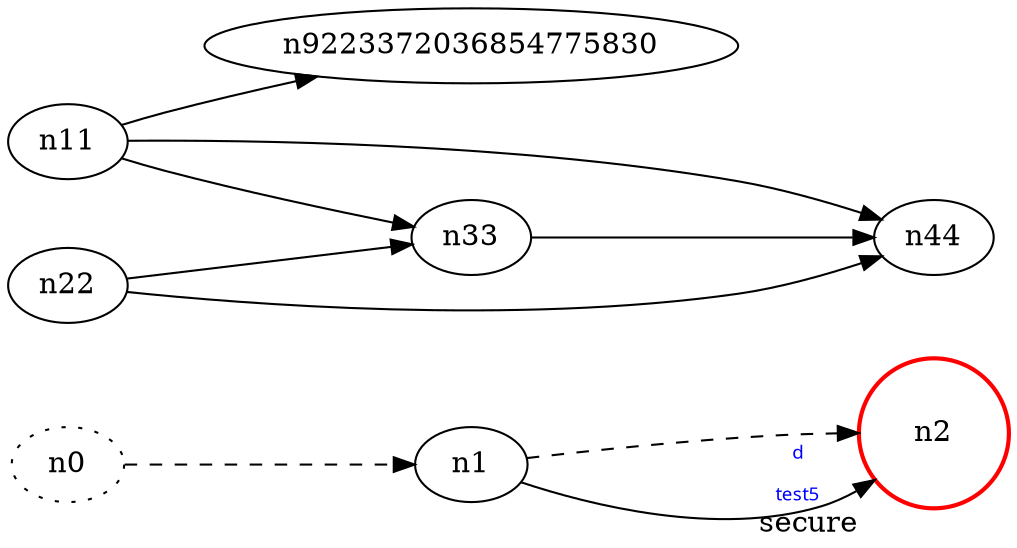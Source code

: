 digraph test5 {
	rankdir=LR;
	fontcolor=blue; /* c0; c1; c65536 -- c4294967297 */
	n0 [style=dotted, fillcolor="#123456"]; // c2; c3; c2 -- c0
	n2 [height=1, width=1, color=red, style=filled];
	n2 [style=bold, xlabel="secure"];
	n0 -> n1 -> n2[style=dashed];
	n1 -> n2 [fontname="comic sans", label="d\n\l\G", fontcolor=blue, fontsize=9];
	n11 -> n9223372036854775830;
	n11 -> n33;
	n11 -> n44;
	n22 -> n33;
	n22 -> n44;
	n33 -> n44;
}
